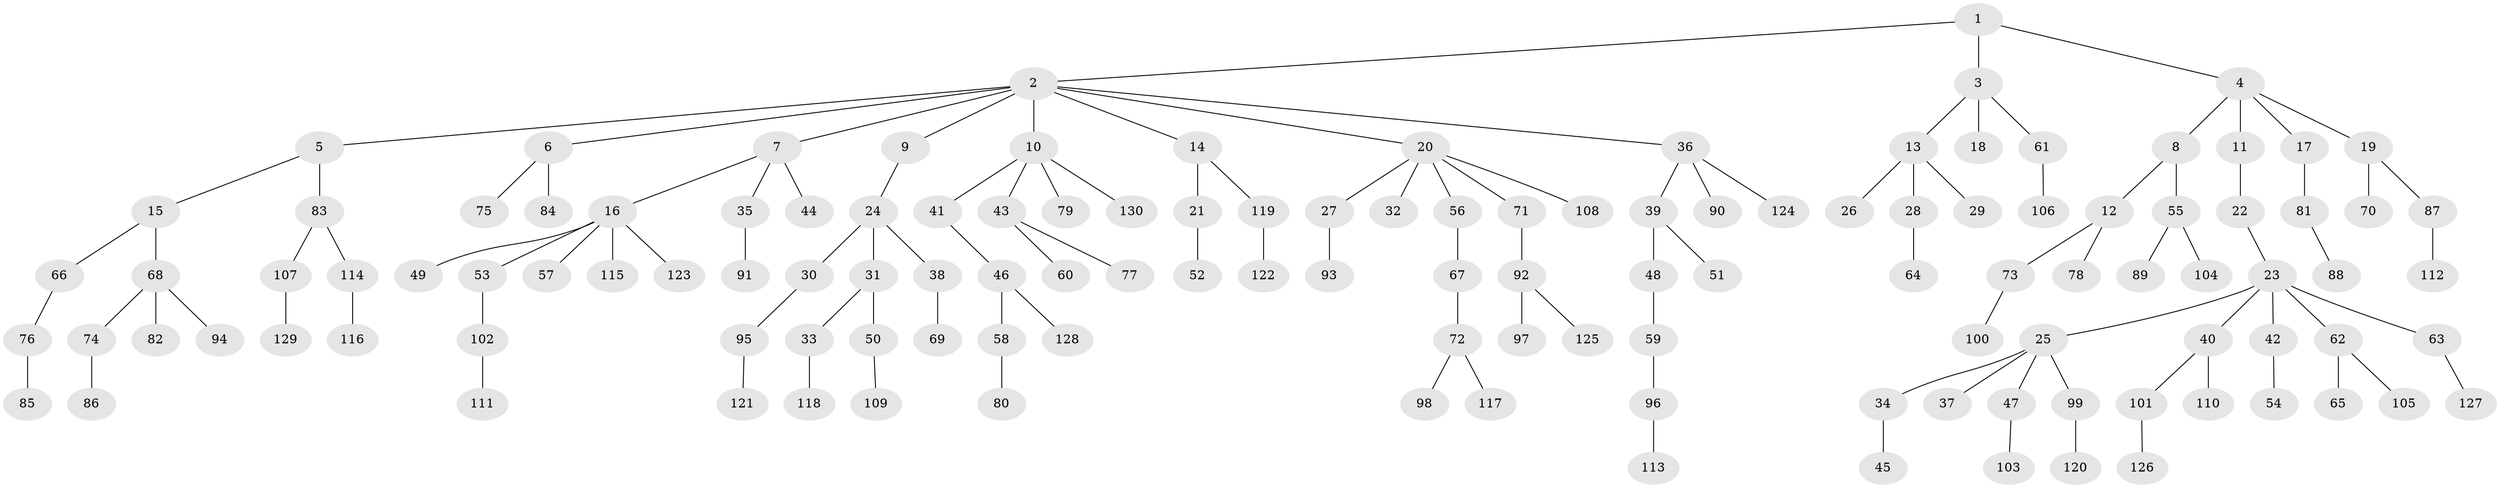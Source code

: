// Generated by graph-tools (version 1.1) at 2025/11/02/27/25 16:11:25]
// undirected, 130 vertices, 129 edges
graph export_dot {
graph [start="1"]
  node [color=gray90,style=filled];
  1;
  2;
  3;
  4;
  5;
  6;
  7;
  8;
  9;
  10;
  11;
  12;
  13;
  14;
  15;
  16;
  17;
  18;
  19;
  20;
  21;
  22;
  23;
  24;
  25;
  26;
  27;
  28;
  29;
  30;
  31;
  32;
  33;
  34;
  35;
  36;
  37;
  38;
  39;
  40;
  41;
  42;
  43;
  44;
  45;
  46;
  47;
  48;
  49;
  50;
  51;
  52;
  53;
  54;
  55;
  56;
  57;
  58;
  59;
  60;
  61;
  62;
  63;
  64;
  65;
  66;
  67;
  68;
  69;
  70;
  71;
  72;
  73;
  74;
  75;
  76;
  77;
  78;
  79;
  80;
  81;
  82;
  83;
  84;
  85;
  86;
  87;
  88;
  89;
  90;
  91;
  92;
  93;
  94;
  95;
  96;
  97;
  98;
  99;
  100;
  101;
  102;
  103;
  104;
  105;
  106;
  107;
  108;
  109;
  110;
  111;
  112;
  113;
  114;
  115;
  116;
  117;
  118;
  119;
  120;
  121;
  122;
  123;
  124;
  125;
  126;
  127;
  128;
  129;
  130;
  1 -- 2;
  1 -- 3;
  1 -- 4;
  2 -- 5;
  2 -- 6;
  2 -- 7;
  2 -- 9;
  2 -- 10;
  2 -- 14;
  2 -- 20;
  2 -- 36;
  3 -- 13;
  3 -- 18;
  3 -- 61;
  4 -- 8;
  4 -- 11;
  4 -- 17;
  4 -- 19;
  5 -- 15;
  5 -- 83;
  6 -- 75;
  6 -- 84;
  7 -- 16;
  7 -- 35;
  7 -- 44;
  8 -- 12;
  8 -- 55;
  9 -- 24;
  10 -- 41;
  10 -- 43;
  10 -- 79;
  10 -- 130;
  11 -- 22;
  12 -- 73;
  12 -- 78;
  13 -- 26;
  13 -- 28;
  13 -- 29;
  14 -- 21;
  14 -- 119;
  15 -- 66;
  15 -- 68;
  16 -- 49;
  16 -- 53;
  16 -- 57;
  16 -- 115;
  16 -- 123;
  17 -- 81;
  19 -- 70;
  19 -- 87;
  20 -- 27;
  20 -- 32;
  20 -- 56;
  20 -- 71;
  20 -- 108;
  21 -- 52;
  22 -- 23;
  23 -- 25;
  23 -- 40;
  23 -- 42;
  23 -- 62;
  23 -- 63;
  24 -- 30;
  24 -- 31;
  24 -- 38;
  25 -- 34;
  25 -- 37;
  25 -- 47;
  25 -- 99;
  27 -- 93;
  28 -- 64;
  30 -- 95;
  31 -- 33;
  31 -- 50;
  33 -- 118;
  34 -- 45;
  35 -- 91;
  36 -- 39;
  36 -- 90;
  36 -- 124;
  38 -- 69;
  39 -- 48;
  39 -- 51;
  40 -- 101;
  40 -- 110;
  41 -- 46;
  42 -- 54;
  43 -- 60;
  43 -- 77;
  46 -- 58;
  46 -- 128;
  47 -- 103;
  48 -- 59;
  50 -- 109;
  53 -- 102;
  55 -- 89;
  55 -- 104;
  56 -- 67;
  58 -- 80;
  59 -- 96;
  61 -- 106;
  62 -- 65;
  62 -- 105;
  63 -- 127;
  66 -- 76;
  67 -- 72;
  68 -- 74;
  68 -- 82;
  68 -- 94;
  71 -- 92;
  72 -- 98;
  72 -- 117;
  73 -- 100;
  74 -- 86;
  76 -- 85;
  81 -- 88;
  83 -- 107;
  83 -- 114;
  87 -- 112;
  92 -- 97;
  92 -- 125;
  95 -- 121;
  96 -- 113;
  99 -- 120;
  101 -- 126;
  102 -- 111;
  107 -- 129;
  114 -- 116;
  119 -- 122;
}
